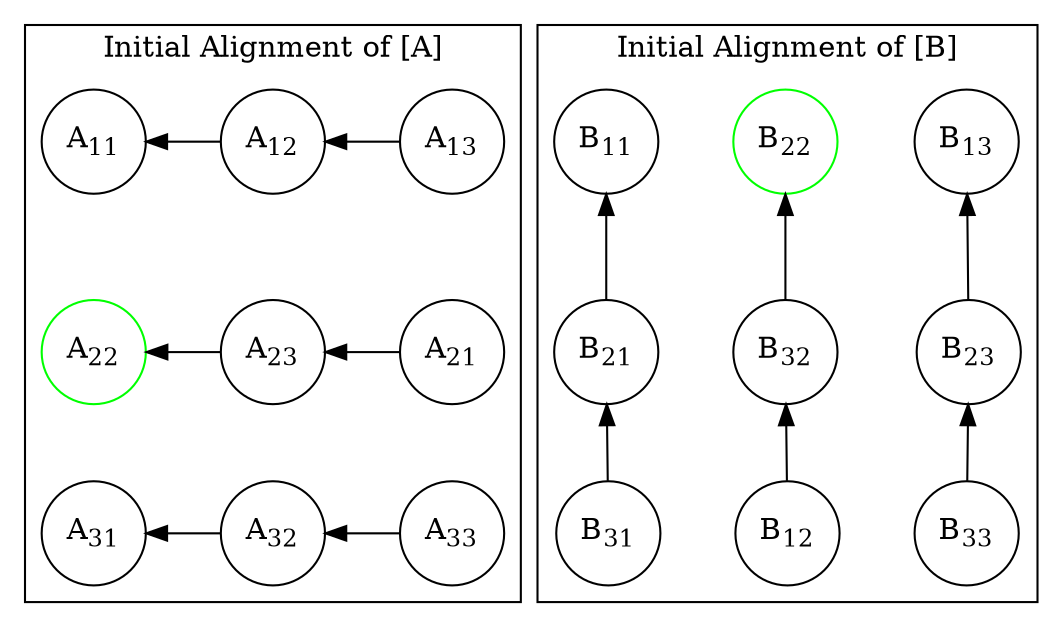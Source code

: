 digraph G {
 // splines="line";
  node [shape=circle,
      fixedsize=true, # don't allow nodes to change sizes dynamically
      width=0.7, nodesep = 0.5, ranksep = 0.5];  
  subgraph cluster_0 {
    nodesep = 0.5;
    //node[ shape = square ];
    edge[dir="back"];//, style=invis];
    a[label = <A<SUB>11</SUB>>];
    b[label = <A<SUB>12</SUB>>];
    c[label = <A<SUB>13</SUB>>];
//    d[label = <A<SUB>21</SUB>>];
//    e[label = <A<SUB>22</SUB>>];
//    f[label = <A<SUB>23</SUB>>];
    g[label = <A<SUB>31</SUB>>];
    h[label = <A<SUB>32</SUB>>];
    i[label = <A<SUB>33</SUB>>];
    label = "Initial Alignment of [A]";

    d[label = <A<SUB>22</SUB>>, color = green];
    f[label = <A<SUB>21</SUB>>];
    e[label = <A<SUB>23</SUB>>];

    a -> b;
    b -> c;
    a -> d[style=invis];
    c -> f[style=invis];
    f -> d[style=invis];
    d -> e[label = " "];
    e -> f;
    d -> g[style=invis];
    
    g -> h;
    h -> i;

    {rank = same; a;b;c}
    {rank = same; d;e;f}
    {rank = same; g;h;i}
  }
  
  subgraph cluster_1 {
    nodesep = 0.5;
    edge [dir="back"];
    a1[label = <B<SUB>11</SUB>>];
//    b1[label = <B<SUB>12</SUB>>];
    c1[label = <B<SUB>13</SUB>>];
    d1[label = <B<SUB>21</SUB>>];
//    e1[label = <B<SUB>22</SUB>>];
    f1[label = <B<SUB>23</SUB>>];
    g1[label = <B<SUB>31</SUB>>];
//    h1[label = <B<SUB>32</SUB>>];
    i1[label = <B<SUB>33</SUB>>];
    label = "Initial Alignment of [B]"

    b1[label = <B<SUB>22</SUB>>, color = green];
    h1[label = <B<SUB>12</SUB>>];
    e1[label = <B<SUB>32</SUB>>];
    c1 -> f1;
    f1 -> i1;
    b1 -> e1[label = " "];
    e1 -> h1;
    h1 -> b1[style=invis];

    a1 -> b1[style=invis];
    b1 -> c1[style=invis];
    a1 -> d1;
    d1 -> e1[style=invis];
    e1 -> f1[style=invis];
    d1 -> g1;
    g1 -> h1[style=invis];
    h1 -> i1[style=invis];
    {rank = same; a1;b1;c1}
    {rank = same; d1;e1;f1}
    {rank = same; g1;h1;i1}
  }
  
} 

